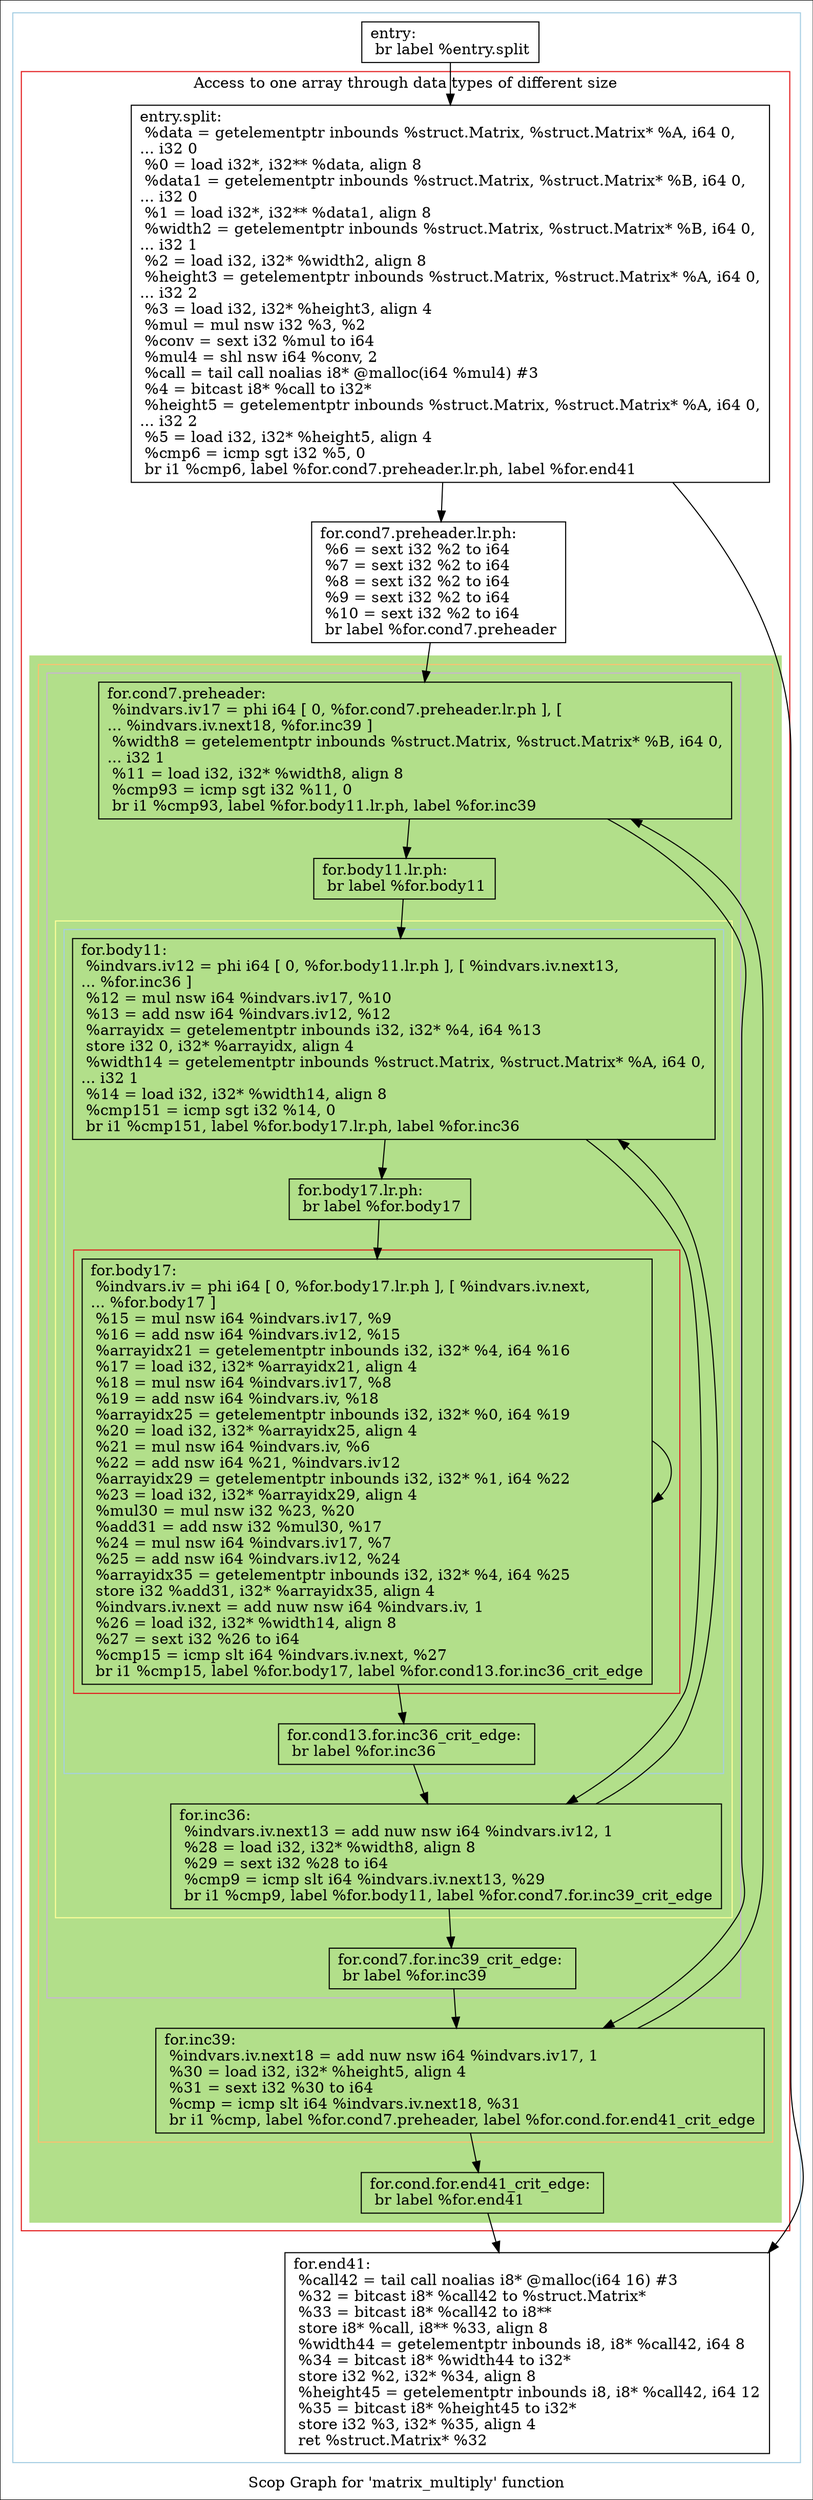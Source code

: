 digraph "Scop Graph for 'matrix_multiply' function" {
	label="Scop Graph for 'matrix_multiply' function";

	Node0x50aed70 [shape=record,label="{entry:\l  br label %entry.split\l}"];
	Node0x50aed70 -> Node0x50b21a0;
	Node0x50b21a0 [shape=record,label="{entry.split:                                      \l  %data = getelementptr inbounds %struct.Matrix, %struct.Matrix* %A, i64 0,\l... i32 0\l  %0 = load i32*, i32** %data, align 8\l  %data1 = getelementptr inbounds %struct.Matrix, %struct.Matrix* %B, i64 0,\l... i32 0\l  %1 = load i32*, i32** %data1, align 8\l  %width2 = getelementptr inbounds %struct.Matrix, %struct.Matrix* %B, i64 0,\l... i32 1\l  %2 = load i32, i32* %width2, align 8\l  %height3 = getelementptr inbounds %struct.Matrix, %struct.Matrix* %A, i64 0,\l... i32 2\l  %3 = load i32, i32* %height3, align 4\l  %mul = mul nsw i32 %3, %2\l  %conv = sext i32 %mul to i64\l  %mul4 = shl nsw i64 %conv, 2\l  %call = tail call noalias i8* @malloc(i64 %mul4) #3\l  %4 = bitcast i8* %call to i32*\l  %height5 = getelementptr inbounds %struct.Matrix, %struct.Matrix* %A, i64 0,\l... i32 2\l  %5 = load i32, i32* %height5, align 4\l  %cmp6 = icmp sgt i32 %5, 0\l  br i1 %cmp6, label %for.cond7.preheader.lr.ph, label %for.end41\l}"];
	Node0x50b21a0 -> Node0x50b9360;
	Node0x50b21a0 -> Node0x50b9590;
	Node0x50b9360 [shape=record,label="{for.cond7.preheader.lr.ph:                        \l  %6 = sext i32 %2 to i64\l  %7 = sext i32 %2 to i64\l  %8 = sext i32 %2 to i64\l  %9 = sext i32 %2 to i64\l  %10 = sext i32 %2 to i64\l  br label %for.cond7.preheader\l}"];
	Node0x50b9360 -> Node0x50b9130;
	Node0x50b9130 [shape=record,label="{for.cond7.preheader:                              \l  %indvars.iv17 = phi i64 [ 0, %for.cond7.preheader.lr.ph ], [\l... %indvars.iv.next18, %for.inc39 ]\l  %width8 = getelementptr inbounds %struct.Matrix, %struct.Matrix* %B, i64 0,\l... i32 1\l  %11 = load i32, i32* %width8, align 8\l  %cmp93 = icmp sgt i32 %11, 0\l  br i1 %cmp93, label %for.body11.lr.ph, label %for.inc39\l}"];
	Node0x50b9130 -> Node0x50aede0;
	Node0x50b9130 -> Node0x50aee00;
	Node0x50aede0 [shape=record,label="{for.body11.lr.ph:                                 \l  br label %for.body11\l}"];
	Node0x50aede0 -> Node0x50af1e0;
	Node0x50af1e0 [shape=record,label="{for.body11:                                       \l  %indvars.iv12 = phi i64 [ 0, %for.body11.lr.ph ], [ %indvars.iv.next13,\l... %for.inc36 ]\l  %12 = mul nsw i64 %indvars.iv17, %10\l  %13 = add nsw i64 %indvars.iv12, %12\l  %arrayidx = getelementptr inbounds i32, i32* %4, i64 %13\l  store i32 0, i32* %arrayidx, align 4\l  %width14 = getelementptr inbounds %struct.Matrix, %struct.Matrix* %A, i64 0,\l... i32 1\l  %14 = load i32, i32* %width14, align 8\l  %cmp151 = icmp sgt i32 %14, 0\l  br i1 %cmp151, label %for.body17.lr.ph, label %for.inc36\l}"];
	Node0x50af1e0 -> Node0x50af200;
	Node0x50af1e0 -> Node0x50b1c80;
	Node0x50af200 [shape=record,label="{for.body17.lr.ph:                                 \l  br label %for.body17\l}"];
	Node0x50af200 -> Node0x50b1ce0;
	Node0x50b1ce0 [shape=record,label="{for.body17:                                       \l  %indvars.iv = phi i64 [ 0, %for.body17.lr.ph ], [ %indvars.iv.next,\l... %for.body17 ]\l  %15 = mul nsw i64 %indvars.iv17, %9\l  %16 = add nsw i64 %indvars.iv12, %15\l  %arrayidx21 = getelementptr inbounds i32, i32* %4, i64 %16\l  %17 = load i32, i32* %arrayidx21, align 4\l  %18 = mul nsw i64 %indvars.iv17, %8\l  %19 = add nsw i64 %indvars.iv, %18\l  %arrayidx25 = getelementptr inbounds i32, i32* %0, i64 %19\l  %20 = load i32, i32* %arrayidx25, align 4\l  %21 = mul nsw i64 %indvars.iv, %6\l  %22 = add nsw i64 %21, %indvars.iv12\l  %arrayidx29 = getelementptr inbounds i32, i32* %1, i64 %22\l  %23 = load i32, i32* %arrayidx29, align 4\l  %mul30 = mul nsw i32 %23, %20\l  %add31 = add nsw i32 %mul30, %17\l  %24 = mul nsw i64 %indvars.iv17, %7\l  %25 = add nsw i64 %indvars.iv12, %24\l  %arrayidx35 = getelementptr inbounds i32, i32* %4, i64 %25\l  store i32 %add31, i32* %arrayidx35, align 4\l  %indvars.iv.next = add nuw nsw i64 %indvars.iv, 1\l  %26 = load i32, i32* %width14, align 8\l  %27 = sext i32 %26 to i64\l  %cmp15 = icmp slt i64 %indvars.iv.next, %27\l  br i1 %cmp15, label %for.body17, label %for.cond13.for.inc36_crit_edge\l}"];
	Node0x50b1ce0 -> Node0x50b1ce0[constraint=false];
	Node0x50b1ce0 -> Node0x50b6d80;
	Node0x50b6d80 [shape=record,label="{for.cond13.for.inc36_crit_edge:                   \l  br label %for.inc36\l}"];
	Node0x50b6d80 -> Node0x50b1c80;
	Node0x50b1c80 [shape=record,label="{for.inc36:                                        \l  %indvars.iv.next13 = add nuw nsw i64 %indvars.iv12, 1\l  %28 = load i32, i32* %width8, align 8\l  %29 = sext i32 %28 to i64\l  %cmp9 = icmp slt i64 %indvars.iv.next13, %29\l  br i1 %cmp9, label %for.body11, label %for.cond7.for.inc39_crit_edge\l}"];
	Node0x50b1c80 -> Node0x50af1e0[constraint=false];
	Node0x50b1c80 -> Node0x50a55f0;
	Node0x50a55f0 [shape=record,label="{for.cond7.for.inc39_crit_edge:                    \l  br label %for.inc39\l}"];
	Node0x50a55f0 -> Node0x50aee00;
	Node0x50aee00 [shape=record,label="{for.inc39:                                        \l  %indvars.iv.next18 = add nuw nsw i64 %indvars.iv17, 1\l  %30 = load i32, i32* %height5, align 4\l  %31 = sext i32 %30 to i64\l  %cmp = icmp slt i64 %indvars.iv.next18, %31\l  br i1 %cmp, label %for.cond7.preheader, label %for.cond.for.end41_crit_edge\l}"];
	Node0x50aee00 -> Node0x50b9130[constraint=false];
	Node0x50aee00 -> Node0x50b73c0;
	Node0x50b73c0 [shape=record,label="{for.cond.for.end41_crit_edge:                     \l  br label %for.end41\l}"];
	Node0x50b73c0 -> Node0x50b9590;
	Node0x50b9590 [shape=record,label="{for.end41:                                        \l  %call42 = tail call noalias i8* @malloc(i64 16) #3\l  %32 = bitcast i8* %call42 to %struct.Matrix*\l  %33 = bitcast i8* %call42 to i8**\l  store i8* %call, i8** %33, align 8\l  %width44 = getelementptr inbounds i8, i8* %call42, i64 8\l  %34 = bitcast i8* %width44 to i32*\l  store i32 %2, i32* %34, align 8\l  %height45 = getelementptr inbounds i8, i8* %call42, i64 12\l  %35 = bitcast i8* %height45 to i32*\l  store i32 %3, i32* %35, align 4\l  ret %struct.Matrix* %32\l}"];
	colorscheme = "paired12"
        subgraph cluster_0x50a4f00 {
          label = "";
          style = solid;
          color = 1
          subgraph cluster_0x50b0880 {
            label = "Access to one array through data types of different size";
            style = solid;
            color = 6
            subgraph cluster_0x50b1d00 {
              label = "";
              style = filled;
              color = 3              subgraph cluster_0x50a5870 {
                label = "";
                style = solid;
                color = 7
                subgraph cluster_0x50a57f0 {
                  label = "";
                  style = solid;
                  color = 9
                  subgraph cluster_0x50a5770 {
                    label = "";
                    style = solid;
                    color = 11
                    subgraph cluster_0x50a56f0 {
                      label = "";
                      style = solid;
                      color = 1
                      subgraph cluster_0x50a5020 {
                        label = "";
                        style = solid;
                        color = 6
                        Node0x50b1ce0;
                      }
                      Node0x50af1e0;
                      Node0x50af200;
                      Node0x50b6d80;
                    }
                    Node0x50b1c80;
                  }
                  Node0x50b9130;
                  Node0x50aede0;
                  Node0x50a55f0;
                }
                Node0x50aee00;
              }
              Node0x50b73c0;
            }
            Node0x50b21a0;
            Node0x50b9360;
          }
          Node0x50aed70;
          Node0x50b9590;
        }
}
